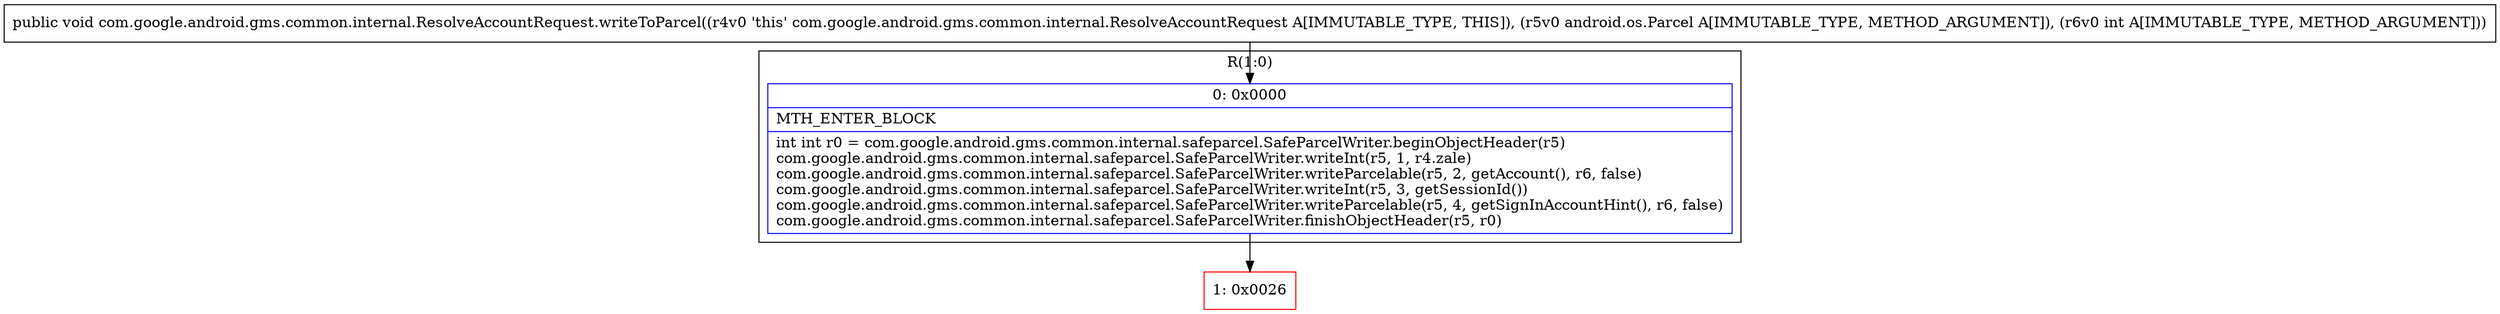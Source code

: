 digraph "CFG forcom.google.android.gms.common.internal.ResolveAccountRequest.writeToParcel(Landroid\/os\/Parcel;I)V" {
subgraph cluster_Region_744809928 {
label = "R(1:0)";
node [shape=record,color=blue];
Node_0 [shape=record,label="{0\:\ 0x0000|MTH_ENTER_BLOCK\l|int int r0 = com.google.android.gms.common.internal.safeparcel.SafeParcelWriter.beginObjectHeader(r5)\lcom.google.android.gms.common.internal.safeparcel.SafeParcelWriter.writeInt(r5, 1, r4.zale)\lcom.google.android.gms.common.internal.safeparcel.SafeParcelWriter.writeParcelable(r5, 2, getAccount(), r6, false)\lcom.google.android.gms.common.internal.safeparcel.SafeParcelWriter.writeInt(r5, 3, getSessionId())\lcom.google.android.gms.common.internal.safeparcel.SafeParcelWriter.writeParcelable(r5, 4, getSignInAccountHint(), r6, false)\lcom.google.android.gms.common.internal.safeparcel.SafeParcelWriter.finishObjectHeader(r5, r0)\l}"];
}
Node_1 [shape=record,color=red,label="{1\:\ 0x0026}"];
MethodNode[shape=record,label="{public void com.google.android.gms.common.internal.ResolveAccountRequest.writeToParcel((r4v0 'this' com.google.android.gms.common.internal.ResolveAccountRequest A[IMMUTABLE_TYPE, THIS]), (r5v0 android.os.Parcel A[IMMUTABLE_TYPE, METHOD_ARGUMENT]), (r6v0 int A[IMMUTABLE_TYPE, METHOD_ARGUMENT])) }"];
MethodNode -> Node_0;
Node_0 -> Node_1;
}

